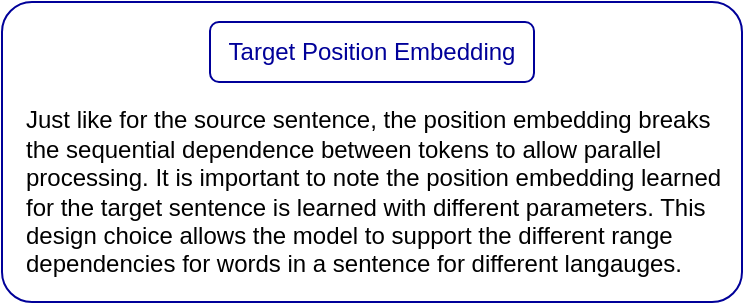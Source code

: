 <mxfile version="21.6.5" type="device">
  <diagram name="Page-1" id="44I9hGHchTTdyHQQdCC0">
    <mxGraphModel dx="1360" dy="843" grid="1" gridSize="10" guides="1" tooltips="1" connect="1" arrows="1" fold="1" page="1" pageScale="1" pageWidth="827" pageHeight="1169" math="0" shadow="0">
      <root>
        <mxCell id="0" />
        <mxCell id="1" parent="0" />
        <mxCell id="Sull-ByN69tNy64UvHHk-7" value="" style="rounded=1;whiteSpace=wrap;html=1;strokeColor=#000099;arcSize=10;" parent="1" vertex="1">
          <mxGeometry x="80" y="60" width="370" height="150" as="geometry" />
        </mxCell>
        <mxCell id="Sull-ByN69tNy64UvHHk-8" value="Just like for the source sentence, the position embedding breaks the sequential dependence between tokens to allow parallel processing. It is important to note the position embedding learned for the target sentence&amp;nbsp;is learned with different parameters. This design choice allows the model to support the different range dependencies for words in a sentence for different langauges.&amp;nbsp;" style="text;html=1;strokeColor=none;fillColor=none;align=left;verticalAlign=middle;whiteSpace=wrap;rounded=0;" parent="1" vertex="1">
          <mxGeometry x="90" y="100" width="350" height="110" as="geometry" />
        </mxCell>
        <mxCell id="Sull-ByN69tNy64UvHHk-13" value="&lt;font color=&quot;#000099&quot;&gt;Target Position Embedding&lt;/font&gt;" style="rounded=1;whiteSpace=wrap;html=1;strokeColor=#000099;" parent="1" vertex="1">
          <mxGeometry x="184" y="70" width="162" height="30" as="geometry" />
        </mxCell>
      </root>
    </mxGraphModel>
  </diagram>
</mxfile>
